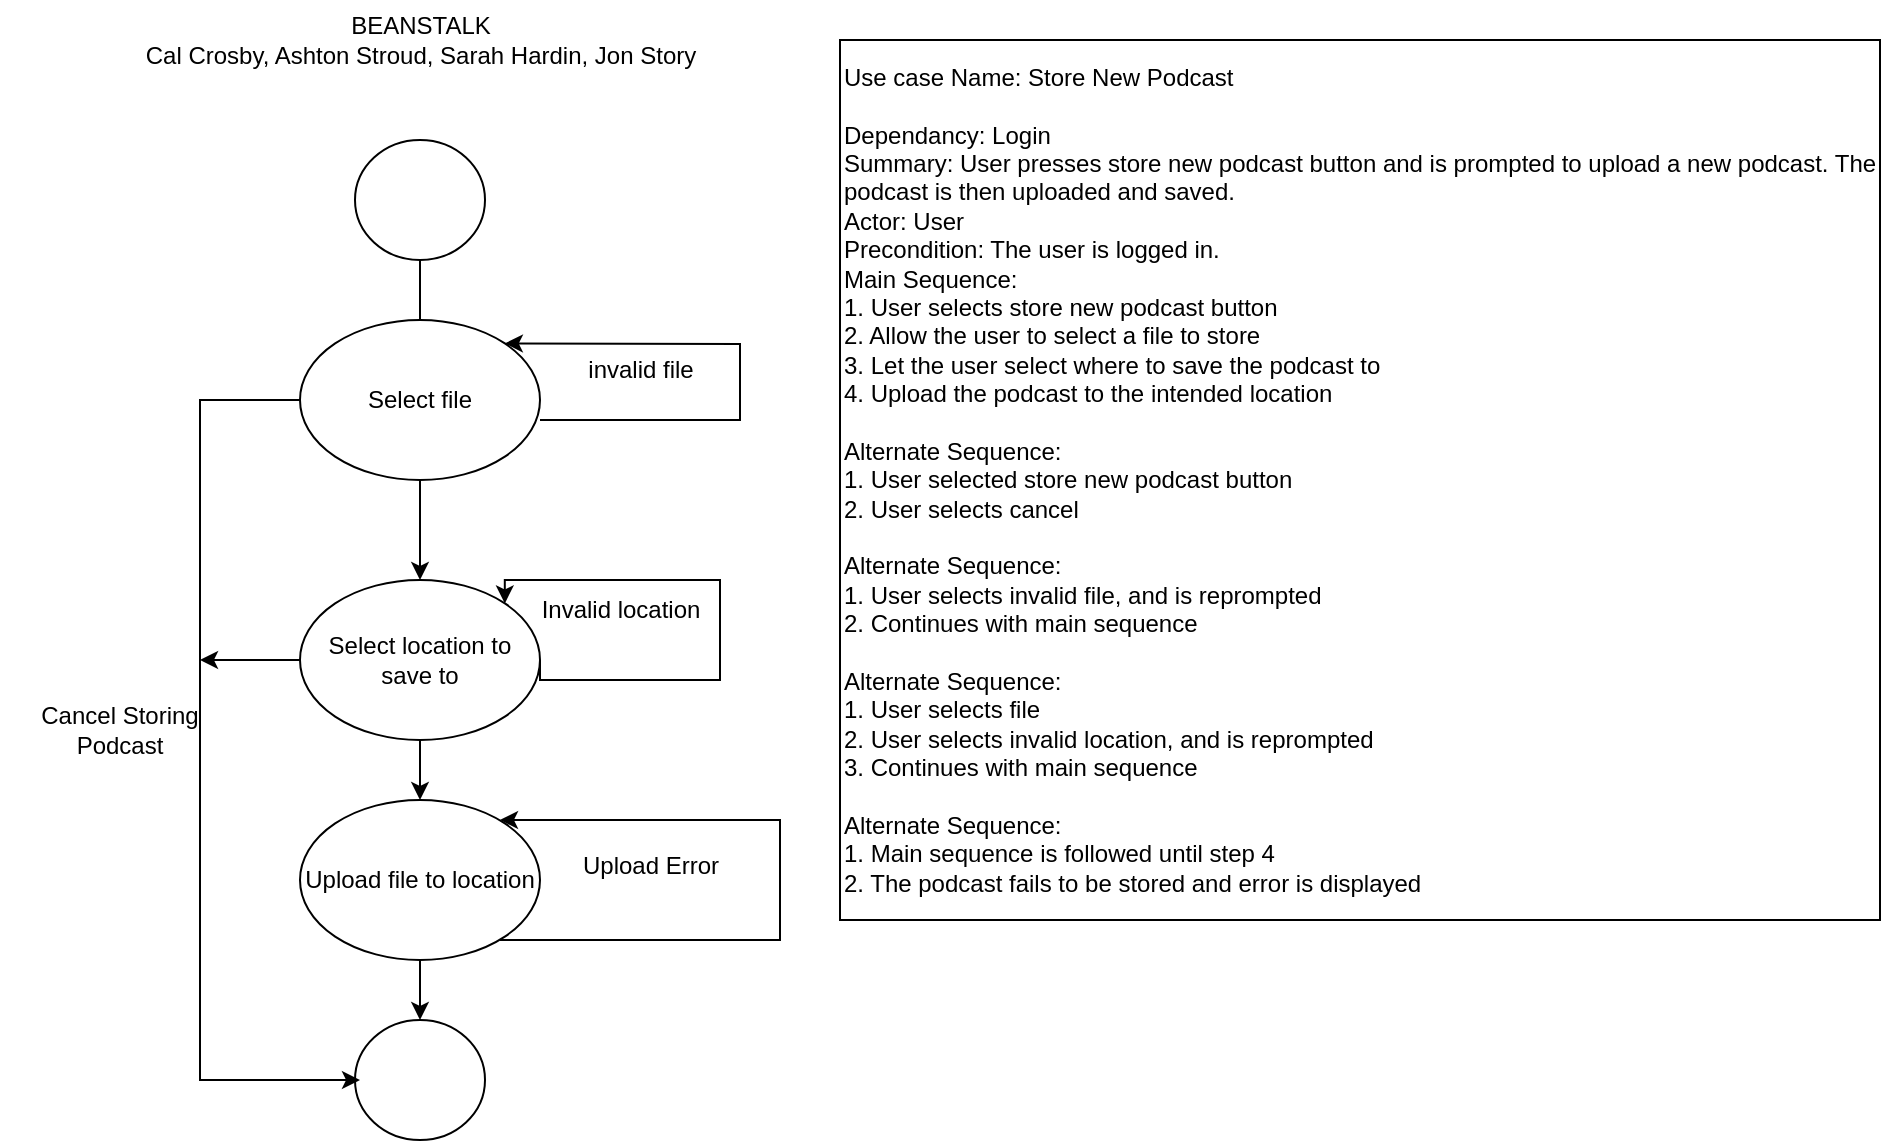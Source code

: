 <mxfile version="21.6.8" type="device">
  <diagram name="Page-1" id="3zBOuF_bFRsjoLNg5_o2">
    <mxGraphModel dx="2284" dy="956" grid="1" gridSize="10" guides="1" tooltips="1" connect="1" arrows="1" fold="1" page="1" pageScale="1" pageWidth="850" pageHeight="1100" math="0" shadow="0">
      <root>
        <mxCell id="0" />
        <mxCell id="1" parent="0" />
        <mxCell id="zJHjJzwunmIy_XX8YG-8-2" style="edgeStyle=orthogonalEdgeStyle;rounded=0;orthogonalLoop=1;jettySize=auto;html=1;" parent="1" source="zJHjJzwunmIy_XX8YG-8-1" edge="1">
          <mxGeometry relative="1" as="geometry">
            <mxPoint x="90" y="190" as="targetPoint" />
          </mxGeometry>
        </mxCell>
        <mxCell id="zJHjJzwunmIy_XX8YG-8-1" value="" style="ellipse;whiteSpace=wrap;html=1;" parent="1" vertex="1">
          <mxGeometry x="57.5" y="90" width="65" height="60" as="geometry" />
        </mxCell>
        <mxCell id="zJHjJzwunmIy_XX8YG-8-4" style="edgeStyle=orthogonalEdgeStyle;rounded=0;orthogonalLoop=1;jettySize=auto;html=1;" parent="1" source="zJHjJzwunmIy_XX8YG-8-3" target="zJHjJzwunmIy_XX8YG-8-5" edge="1">
          <mxGeometry relative="1" as="geometry">
            <mxPoint x="90" y="320" as="targetPoint" />
          </mxGeometry>
        </mxCell>
        <mxCell id="zJHjJzwunmIy_XX8YG-8-3" value="Select file" style="ellipse;whiteSpace=wrap;html=1;" parent="1" vertex="1">
          <mxGeometry x="30" y="180" width="120" height="80" as="geometry" />
        </mxCell>
        <mxCell id="zJHjJzwunmIy_XX8YG-8-6" style="edgeStyle=orthogonalEdgeStyle;rounded=0;orthogonalLoop=1;jettySize=auto;html=1;" parent="1" source="zJHjJzwunmIy_XX8YG-8-5" target="zJHjJzwunmIy_XX8YG-8-7" edge="1">
          <mxGeometry relative="1" as="geometry">
            <mxPoint x="90" y="450" as="targetPoint" />
          </mxGeometry>
        </mxCell>
        <mxCell id="0WUGz745sjfz_ng1PY4V-10" style="edgeStyle=orthogonalEdgeStyle;rounded=0;orthogonalLoop=1;jettySize=auto;html=1;exitX=1;exitY=0.5;exitDx=0;exitDy=0;entryX=1;entryY=0;entryDx=0;entryDy=0;" parent="1" source="zJHjJzwunmIy_XX8YG-8-5" target="zJHjJzwunmIy_XX8YG-8-5" edge="1">
          <mxGeometry relative="1" as="geometry">
            <mxPoint x="160" y="310" as="targetPoint" />
            <Array as="points">
              <mxPoint x="150" y="360" />
              <mxPoint x="240" y="360" />
              <mxPoint x="240" y="310" />
              <mxPoint x="132" y="310" />
            </Array>
          </mxGeometry>
        </mxCell>
        <mxCell id="VhxlRY3zC53K2cV_EB3O-5" style="edgeStyle=orthogonalEdgeStyle;rounded=0;orthogonalLoop=1;jettySize=auto;html=1;exitX=0;exitY=0.5;exitDx=0;exitDy=0;" parent="1" source="zJHjJzwunmIy_XX8YG-8-5" edge="1">
          <mxGeometry relative="1" as="geometry">
            <mxPoint x="-20" y="350" as="targetPoint" />
          </mxGeometry>
        </mxCell>
        <mxCell id="zJHjJzwunmIy_XX8YG-8-5" value="Select location to save to" style="ellipse;whiteSpace=wrap;html=1;" parent="1" vertex="1">
          <mxGeometry x="30" y="310" width="120" height="80" as="geometry" />
        </mxCell>
        <mxCell id="0WUGz745sjfz_ng1PY4V-14" style="edgeStyle=orthogonalEdgeStyle;rounded=0;orthogonalLoop=1;jettySize=auto;html=1;entryX=0.5;entryY=0;entryDx=0;entryDy=0;" parent="1" source="zJHjJzwunmIy_XX8YG-8-7" target="0WUGz745sjfz_ng1PY4V-13" edge="1">
          <mxGeometry relative="1" as="geometry" />
        </mxCell>
        <mxCell id="zJHjJzwunmIy_XX8YG-8-7" value="Upload file to location" style="ellipse;whiteSpace=wrap;html=1;" parent="1" vertex="1">
          <mxGeometry x="30" y="420" width="120" height="80" as="geometry" />
        </mxCell>
        <mxCell id="0WUGz745sjfz_ng1PY4V-2" value="" style="endArrow=classic;html=1;rounded=0;entryX=1;entryY=0;entryDx=0;entryDy=0;" parent="1" target="zJHjJzwunmIy_XX8YG-8-3" edge="1">
          <mxGeometry width="50" height="50" relative="1" as="geometry">
            <mxPoint x="150" y="230" as="sourcePoint" />
            <mxPoint x="210" y="190" as="targetPoint" />
            <Array as="points">
              <mxPoint x="250" y="230" />
              <mxPoint x="250" y="192" />
            </Array>
          </mxGeometry>
        </mxCell>
        <mxCell id="0WUGz745sjfz_ng1PY4V-3" value="invalid file" style="text;html=1;align=center;verticalAlign=middle;resizable=0;points=[];autosize=1;strokeColor=none;fillColor=none;" parent="1" vertex="1">
          <mxGeometry x="160" y="190" width="80" height="30" as="geometry" />
        </mxCell>
        <mxCell id="0WUGz745sjfz_ng1PY4V-11" value="Invalid location" style="text;html=1;align=center;verticalAlign=middle;resizable=0;points=[];autosize=1;strokeColor=none;fillColor=none;" parent="1" vertex="1">
          <mxGeometry x="140" y="310" width="100" height="30" as="geometry" />
        </mxCell>
        <mxCell id="0WUGz745sjfz_ng1PY4V-13" value="" style="ellipse;whiteSpace=wrap;html=1;" parent="1" vertex="1">
          <mxGeometry x="57.5" y="530" width="65" height="60" as="geometry" />
        </mxCell>
        <mxCell id="0WUGz745sjfz_ng1PY4V-15" value="" style="endArrow=classic;html=1;rounded=0;" parent="1" edge="1">
          <mxGeometry width="50" height="50" relative="1" as="geometry">
            <mxPoint x="130" y="490" as="sourcePoint" />
            <mxPoint x="130" y="430" as="targetPoint" />
            <Array as="points">
              <mxPoint x="270" y="490" />
              <mxPoint x="270" y="430" />
            </Array>
          </mxGeometry>
        </mxCell>
        <mxCell id="0WUGz745sjfz_ng1PY4V-16" value="Upload Error" style="text;html=1;align=center;verticalAlign=middle;resizable=0;points=[];autosize=1;strokeColor=none;fillColor=none;" parent="1" vertex="1">
          <mxGeometry x="160" y="438" width="90" height="30" as="geometry" />
        </mxCell>
        <mxCell id="VhxlRY3zC53K2cV_EB3O-2" value="Use case Name: Store New Podcast&lt;br&gt;&lt;br style=&quot;border-color: var(--border-color);&quot;&gt;&lt;span style=&quot;&quot;&gt;Dependancy: Login&lt;/span&gt;&lt;br style=&quot;border-color: var(--border-color);&quot;&gt;&lt;span style=&quot;&quot;&gt;Summary: User presses store new podcast button and is prompted to upload a new podcast. The podcast is then uploaded and saved.&lt;/span&gt;&lt;br style=&quot;border-color: var(--border-color);&quot;&gt;&lt;span style=&quot;&quot;&gt;Actor: User&lt;/span&gt;&lt;br style=&quot;border-color: var(--border-color);&quot;&gt;&lt;span style=&quot;&quot;&gt;Precondition: The user is logged in.&lt;/span&gt;&lt;br style=&quot;border-color: var(--border-color);&quot;&gt;&lt;span style=&quot;&quot;&gt;Main Sequence:&lt;/span&gt;&lt;br style=&quot;border-color: var(--border-color);&quot;&gt;&lt;span style=&quot;&quot;&gt;1. User selects store new podcast button&lt;/span&gt;&lt;br style=&quot;border-color: var(--border-color);&quot;&gt;&lt;span style=&quot;&quot;&gt;2. Allow the user to select a file to store&lt;/span&gt;&lt;br style=&quot;border-color: var(--border-color);&quot;&gt;&lt;div style=&quot;&quot;&gt;&lt;span style=&quot;background-color: initial;&quot;&gt;3. Let the user select where to save the podcast to&lt;/span&gt;&lt;/div&gt;&lt;div style=&quot;&quot;&gt;4. Upload the podcast to the intended location&lt;/div&gt;&lt;div style=&quot;&quot;&gt;&lt;span style=&quot;background-color: initial;&quot;&gt;&lt;br&gt;&lt;/span&gt;&lt;/div&gt;&lt;div style=&quot;&quot;&gt;&lt;span style=&quot;background-color: initial;&quot;&gt;Alternate Sequence:&lt;br&gt;1. User selected store new podcast button&lt;/span&gt;&lt;/div&gt;&lt;div style=&quot;&quot;&gt;&lt;span style=&quot;background-color: initial;&quot;&gt;2. User selects cancel&lt;/span&gt;&lt;/div&gt;&lt;div style=&quot;&quot;&gt;&lt;span style=&quot;background-color: initial;&quot;&gt;&lt;br&gt;&lt;/span&gt;&lt;/div&gt;&lt;div style=&quot;&quot;&gt;&lt;span style=&quot;background-color: initial;&quot;&gt;Alternate Sequence:&lt;br&gt;1. User selects invalid file, and is reprompted&lt;/span&gt;&lt;/div&gt;&lt;div style=&quot;&quot;&gt;&lt;span style=&quot;background-color: initial;&quot;&gt;2. Continues with main sequence&lt;/span&gt;&lt;/div&gt;&lt;div style=&quot;&quot;&gt;&lt;span style=&quot;background-color: initial;&quot;&gt;&lt;br&gt;&lt;/span&gt;&lt;/div&gt;&lt;div style=&quot;&quot;&gt;&lt;span style=&quot;background-color: initial;&quot;&gt;Alternate Sequence:&lt;/span&gt;&lt;/div&gt;&lt;div style=&quot;&quot;&gt;&lt;span style=&quot;background-color: initial;&quot;&gt;1. User selects file&lt;/span&gt;&lt;/div&gt;&lt;div style=&quot;&quot;&gt;&lt;span style=&quot;background-color: initial;&quot;&gt;2. User selects invalid location, and is reprompted&lt;/span&gt;&lt;/div&gt;&lt;div style=&quot;&quot;&gt;&lt;span style=&quot;background-color: initial;&quot;&gt;3. Continues with main sequence&lt;/span&gt;&lt;/div&gt;&lt;div style=&quot;&quot;&gt;&lt;span style=&quot;background-color: initial;&quot;&gt;&lt;br&gt;&lt;/span&gt;&lt;/div&gt;&lt;div style=&quot;&quot;&gt;&lt;span style=&quot;background-color: initial;&quot;&gt;Alternate Sequence:&lt;/span&gt;&lt;/div&gt;&lt;div style=&quot;&quot;&gt;&lt;span style=&quot;background-color: initial;&quot;&gt;1. Main sequence is followed until step 4&lt;/span&gt;&lt;/div&gt;&lt;div style=&quot;&quot;&gt;2. The podcast fails to be stored and error is displayed&lt;/div&gt;" style="rounded=0;whiteSpace=wrap;html=1;align=left;" parent="1" vertex="1">
          <mxGeometry x="300" y="40" width="520" height="440" as="geometry" />
        </mxCell>
        <mxCell id="VhxlRY3zC53K2cV_EB3O-3" value="" style="endArrow=classic;html=1;rounded=0;" parent="1" source="zJHjJzwunmIy_XX8YG-8-3" edge="1">
          <mxGeometry width="50" height="50" relative="1" as="geometry">
            <mxPoint x="440" y="440" as="sourcePoint" />
            <mxPoint x="60" y="560" as="targetPoint" />
            <Array as="points">
              <mxPoint x="-20" y="220" />
              <mxPoint x="-20" y="560" />
            </Array>
          </mxGeometry>
        </mxCell>
        <mxCell id="VhxlRY3zC53K2cV_EB3O-6" value="Cancel Storing Podcast" style="text;html=1;strokeColor=none;fillColor=none;align=center;verticalAlign=middle;whiteSpace=wrap;rounded=0;" parent="1" vertex="1">
          <mxGeometry x="-120" y="370" width="120" height="30" as="geometry" />
        </mxCell>
        <mxCell id="V1Jr93rS21_U0VsLOg1A-1" value="BEANSTALK&lt;br&gt;Cal Crosby, Ashton Stroud, Sarah Hardin, Jon Story" style="text;html=1;align=center;verticalAlign=middle;resizable=0;points=[];autosize=1;strokeColor=none;fillColor=none;" vertex="1" parent="1">
          <mxGeometry x="-60" y="20" width="300" height="40" as="geometry" />
        </mxCell>
      </root>
    </mxGraphModel>
  </diagram>
</mxfile>
